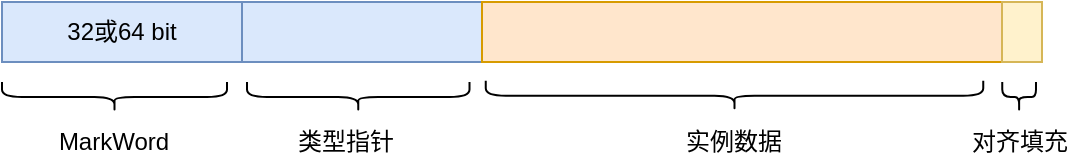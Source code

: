 <mxfile version="13.6.2" type="device" pages="2"><diagram id="y5TfPtqcKyM17qdRuZlF" name="1"><mxGraphModel dx="946" dy="611" grid="1" gridSize="10" guides="1" tooltips="1" connect="1" arrows="1" fold="1" page="1" pageScale="1" pageWidth="827" pageHeight="1169" math="0" shadow="0"><root><mxCell id="0"/><mxCell id="1" parent="0"/><mxCell id="mINBCnQt6Bk8xg6_oRl2-1" value="32或64 bit" style="rounded=0;whiteSpace=wrap;html=1;fillColor=#dae8fc;strokeColor=#6c8ebf;" vertex="1" parent="1"><mxGeometry x="210" y="210" width="120" height="30" as="geometry"/></mxCell><mxCell id="mINBCnQt6Bk8xg6_oRl2-2" value="" style="rounded=0;whiteSpace=wrap;html=1;fillColor=#dae8fc;strokeColor=#6c8ebf;" vertex="1" parent="1"><mxGeometry x="330" y="210" width="120" height="30" as="geometry"/></mxCell><mxCell id="mINBCnQt6Bk8xg6_oRl2-3" value="" style="rounded=0;whiteSpace=wrap;html=1;fillColor=#ffe6cc;strokeColor=#d79b00;" vertex="1" parent="1"><mxGeometry x="450" y="210" width="260" height="30" as="geometry"/></mxCell><mxCell id="mINBCnQt6Bk8xg6_oRl2-4" value="" style="rounded=0;whiteSpace=wrap;html=1;fillColor=#fff2cc;strokeColor=#d6b656;" vertex="1" parent="1"><mxGeometry x="710" y="210" width="20" height="30" as="geometry"/></mxCell><mxCell id="mINBCnQt6Bk8xg6_oRl2-5" value="" style="shape=curlyBracket;whiteSpace=wrap;html=1;rounded=1;size=0.5;rotation=-90;" vertex="1" parent="1"><mxGeometry x="258.75" y="201.25" width="15" height="112.5" as="geometry"/></mxCell><mxCell id="mINBCnQt6Bk8xg6_oRl2-8" value="" style="shape=curlyBracket;whiteSpace=wrap;html=1;rounded=1;size=0.5;rotation=-90;" vertex="1" parent="1"><mxGeometry x="380.63" y="201.88" width="15" height="111.25" as="geometry"/></mxCell><mxCell id="mINBCnQt6Bk8xg6_oRl2-9" value="" style="shape=curlyBracket;whiteSpace=wrap;html=1;rounded=1;size=0.5;rotation=-90;" vertex="1" parent="1"><mxGeometry x="568.75" y="132.5" width="15" height="248.75" as="geometry"/></mxCell><mxCell id="mINBCnQt6Bk8xg6_oRl2-10" value="" style="shape=curlyBracket;whiteSpace=wrap;html=1;rounded=1;size=0.5;rotation=-90;" vertex="1" parent="1"><mxGeometry x="711.06" y="249.07" width="15" height="16.87" as="geometry"/></mxCell><mxCell id="mINBCnQt6Bk8xg6_oRl2-11" value="MarkWord" style="text;html=1;strokeColor=none;fillColor=none;align=center;verticalAlign=middle;whiteSpace=wrap;rounded=0;" vertex="1" parent="1"><mxGeometry x="234.25" y="270" width="64" height="20" as="geometry"/></mxCell><mxCell id="mINBCnQt6Bk8xg6_oRl2-12" value="类型指针" style="text;html=1;strokeColor=none;fillColor=none;align=center;verticalAlign=middle;whiteSpace=wrap;rounded=0;" vertex="1" parent="1"><mxGeometry x="350" y="270" width="64" height="20" as="geometry"/></mxCell><mxCell id="mINBCnQt6Bk8xg6_oRl2-13" value="实例数据" style="text;html=1;strokeColor=none;fillColor=none;align=center;verticalAlign=middle;whiteSpace=wrap;rounded=0;" vertex="1" parent="1"><mxGeometry x="544.25" y="270" width="64" height="20" as="geometry"/></mxCell><mxCell id="mINBCnQt6Bk8xg6_oRl2-14" value="对齐填充" style="text;html=1;strokeColor=none;fillColor=none;align=center;verticalAlign=middle;whiteSpace=wrap;rounded=0;" vertex="1" parent="1"><mxGeometry x="686.56" y="270" width="64" height="20" as="geometry"/></mxCell></root></mxGraphModel></diagram><diagram id="mz8gWy1BEVIaCkua9F-j" name="2"><mxGraphModel dx="946" dy="611" grid="1" gridSize="10" guides="1" tooltips="1" connect="1" arrows="1" fold="1" page="1" pageScale="1" pageWidth="827" pageHeight="1169" math="0" shadow="0"><root><mxCell id="i1K_Qe1qpW6pMq2drtEb-0"/><mxCell id="i1K_Qe1qpW6pMq2drtEb-1" parent="i1K_Qe1qpW6pMq2drtEb-0"/></root></mxGraphModel></diagram></mxfile>